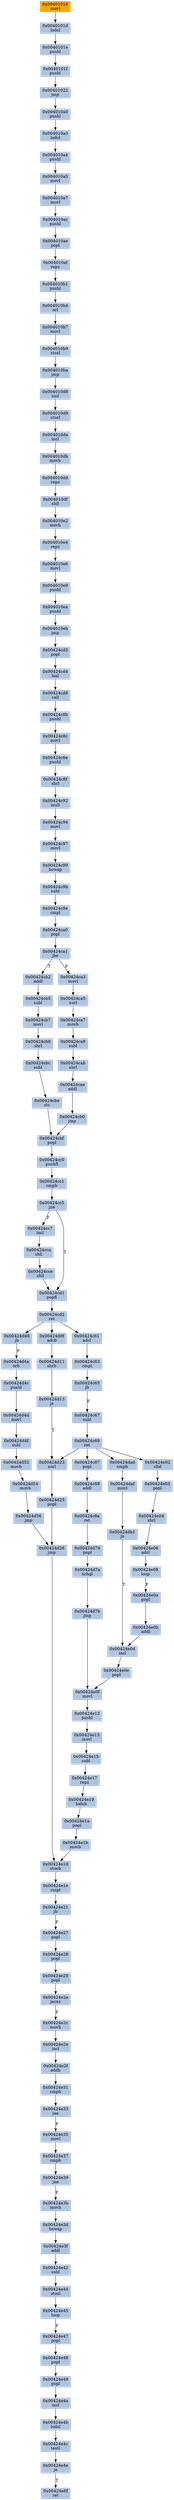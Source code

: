 strict digraph G {
	graph [bgcolor=transparent,
		name=G
	];
	node [color=lightsteelblue,
		fillcolor=lightsteelblue,
		shape=rectangle,
		style=filled
	];
	"0x00424e13"	[label="0x00424e13
movl"];
	"0x00424e15"	[label="0x00424e15
subl"];
	"0x00424e13" -> "0x00424e15"	[color="#000000"];
	"0x004010e6"	[label="0x004010e6
movl"];
	"0x004010e9"	[label="0x004010e9
pushl"];
	"0x004010e6" -> "0x004010e9"	[color="#000000"];
	"0x00424c97"	[label="0x00424c97
movl"];
	"0x00424c99"	[label="0x00424c99
bswap"];
	"0x00424c97" -> "0x00424c99"	[color="#000000"];
	"0x004010a4"	[label="0x004010a4
pushl"];
	"0x004010a5"	[label="0x004010a5
movl"];
	"0x004010a4" -> "0x004010a5"	[color="#000000"];
	"0x00424e0f"	[label="0x00424e0f
movl"];
	"0x00424e12"	[label="0x00424e12
pushl"];
	"0x00424e0f" -> "0x00424e12"	[color="#000000"];
	"0x00424cab"	[label="0x00424cab
shrl"];
	"0x00424cae"	[label="0x00424cae
addl"];
	"0x00424cab" -> "0x00424cae"	[color="#000000"];
	"0x00424e0e"	[label="0x00424e0e
popl"];
	"0x00424e0e" -> "0x00424e0f"	[color="#000000"];
	"0x00424cd8"	[label="0x00424cd8
call"];
	"0x00424c8b"	[label="0x00424c8b
pushl"];
	"0x00424cd8" -> "0x00424c8b"	[color="#000000"];
	"0x00424cd1"	[label="0x00424cd1
popfl"];
	"0x00424cd2"	[label="0x00424cd2
ret"];
	"0x00424cd1" -> "0x00424cd2"	[color="#000000"];
	"0x00424cbe"	[label="0x00424cbe
stc"];
	"0x00424cbf"	[label="0x00424cbf
popl"];
	"0x00424cbe" -> "0x00424cbf"	[color="#000000"];
	"0x00424e21"	[label="0x00424e21
jb"];
	"0x00424e27"	[label="0x00424e27
popl"];
	"0x00424e21" -> "0x00424e27"	[color="#000000",
		label=F];
	"0x004010e4"	[label="0x004010e4
repz"];
	"0x004010e4" -> "0x004010e6"	[color="#000000"];
	"0x00424e48"	[label="0x00424e48
popl"];
	"0x00424e49"	[label="0x00424e49
popl"];
	"0x00424e48" -> "0x00424e49"	[color="#000000"];
	"0x00424d4a"	[label="0x00424d4a
orb"];
	"0x00424d4c"	[label="0x00424d4c
pushl"];
	"0x00424d4a" -> "0x00424d4c"	[color="#000000"];
	"0x00424ca1"	[label="0x00424ca1
jbe"];
	"0x00424cb2"	[label="0x00424cb2
addl"];
	"0x00424ca1" -> "0x00424cb2"	[color="#000000",
		label=T];
	"0x00424ca3"	[label="0x00424ca3
movl"];
	"0x00424ca1" -> "0x00424ca3"	[color="#000000",
		label=F];
	"0x00424e3f"	[label="0x00424e3f
addl"];
	"0x00424e42"	[label="0x00424e42
subl"];
	"0x00424e3f" -> "0x00424e42"	[color="#000000"];
	"0x004010e2"	[label="0x004010e2
movb"];
	"0x004010e2" -> "0x004010e4"	[color="#000000"];
	"0x00424cb5"	[label="0x00424cb5
subl"];
	"0x00424cb2" -> "0x00424cb5"	[color="#000000"];
	"0x00424d26"	[label="0x00424d26
jmp"];
	"0x00424e1d"	[label="0x00424e1d
stosb"];
	"0x00424d26" -> "0x00424e1d"	[color="#000000"];
	"0x00424e6f"	[label="0x00424e6f
ret"];
	"0x00424cb0"	[label="0x00424cb0
jmp"];
	"0x00424cae" -> "0x00424cb0"	[color="#000000"];
	"0x004010af"	[label="0x004010af
repz"];
	"0x004010b1"	[label="0x004010b1
pushl"];
	"0x004010af" -> "0x004010b1"	[color="#000000"];
	"0x00424e3b"	[label="0x00424e3b
movb"];
	"0x00424e3d"	[label="0x00424e3d
bswap"];
	"0x00424e3b" -> "0x00424e3d"	[color="#000000"];
	"0x004010da"	[label="0x004010da
incl"];
	"0x004010db"	[label="0x004010db
movb"];
	"0x004010da" -> "0x004010db"	[color="#000000"];
	"0x00424e33"	[label="0x00424e33
jae"];
	"0x00424e35"	[label="0x00424e35
movl"];
	"0x00424e33" -> "0x00424e35"	[color="#000000",
		label=F];
	"0x004010b4"	[label="0x004010b4
orl"];
	"0x004010b1" -> "0x004010b4"	[color="#000000"];
	"0x00424e37"	[label="0x00424e37
cmpb"];
	"0x00424e39"	[label="0x00424e39
jne"];
	"0x00424e37" -> "0x00424e39"	[color="#000000"];
	"0x00424d54"	[label="0x00424d54
movb"];
	"0x00424d56"	[label="0x00424d56
jmp"];
	"0x00424d54" -> "0x00424d56"	[color="#000000"];
	"0x00424c8c"	[label="0x00424c8c
movl"];
	"0x00424c8b" -> "0x00424c8c"	[color="#000000"];
	"0x00424d0f"	[label="0x00424d0f
adcb"];
	"0x00424d11"	[label="0x00424d11
shrb"];
	"0x00424d0f" -> "0x00424d11"	[color="#000000"];
	"0x00424d52"	[label="0x00424d52
movb"];
	"0x00424d52" -> "0x00424d54"	[color="#000000"];
	"0x00424cbc"	[label="0x00424cbc
subl"];
	"0x00424cbc" -> "0x00424cbe"	[color="#000000"];
	"0x00424e28"	[label="0x00424e28
popl"];
	"0x00424e29"	[label="0x00424e29
popl"];
	"0x00424e28" -> "0x00424e29"	[color="#000000"];
	"0x00424e4e"	[label="0x00424e4e
je"];
	"0x00424e4e" -> "0x00424e6f"	[color="#000000",
		label=T];
	"0x00424e17"	[label="0x00424e17
repz"];
	"0x00424e19"	[label="0x00424e19
lodsb"];
	"0x00424e17" -> "0x00424e19"	[color="#000000"];
	"0x00424d25"	[label="0x00424d25
popl"];
	"0x00424d25" -> "0x00424d26"	[color="#000000"];
	"0x004010dd"	[label="0x004010dd
repz"];
	"0x004010df"	[label="0x004010df
shll"];
	"0x004010dd" -> "0x004010df"	[color="#000000"];
	"0x00401022"	[label="0x00401022
jmp"];
	"0x004010a0"	[label="0x004010a0
pushl"];
	"0x00401022" -> "0x004010a0"	[color="#000000"];
	"0x00424c67"	[label="0x00424c67
subl"];
	"0x00424c69"	[label="0x00424c69
ret"];
	"0x00424c67" -> "0x00424c69"	[color="#000000"];
	"0x00424e2e"	[label="0x00424e2e
incl"];
	"0x00424e2f"	[label="0x00424e2f
addb"];
	"0x00424e2e" -> "0x00424e2f"	[color="#000000"];
	"0x00424cce"	[label="0x00424cce
shll"];
	"0x00424cce" -> "0x00424cd1"	[color="#000000"];
	"0x0040101d"	[label="0x0040101d
lodsl"];
	"0x0040101e"	[label="0x0040101e
pushl"];
	"0x0040101d" -> "0x0040101e"	[color="#000000"];
	"0x00424d48"	[label="0x00424d48
jb"];
	"0x00424d48" -> "0x00424d4a"	[color="#000000",
		label=F];
	"0x00424c87"	[label="0x00424c87
popl"];
	"0x00424c88"	[label="0x00424c88
addl"];
	"0x00424c87" -> "0x00424c88"	[color="#000000"];
	"0x00424c63"	[label="0x00424c63
cmpl"];
	"0x00424c65"	[label="0x00424c65
jb"];
	"0x00424c63" -> "0x00424c65"	[color="#000000"];
	"0x00424d4d"	[label="0x00424d4d
movl"];
	"0x00424d4f"	[label="0x00424d4f
subl"];
	"0x00424d4d" -> "0x00424d4f"	[color="#000000"];
	"0x00424e06"	[label="0x00424e06
adcl"];
	"0x00424e08"	[label="0x00424e08
loop"];
	"0x00424e06" -> "0x00424e08"	[color="#000000"];
	"0x00424c8f"	[label="0x00424c8f
shrl"];
	"0x00424c92"	[label="0x00424c92
mull"];
	"0x00424c8f" -> "0x00424c92"	[color="#000000"];
	"0x00424e4a"	[label="0x00424e4a
incl"];
	"0x00424e49" -> "0x00424e4a"	[color="#000000"];
	"0x004010a7"	[label="0x004010a7
movl"];
	"0x004010a5" -> "0x004010a7"	[color="#000000"];
	"0x00424e04"	[label="0x00424e04
shrl"];
	"0x00424e04" -> "0x00424e06"	[color="#000000"];
	"0x00424e1b"	[label="0x00424e1b
movb"];
	"0x00424e1b" -> "0x00424e1d"	[color="#000000"];
	"0x00424e47"	[label="0x00424e47
popl"];
	"0x00424e47" -> "0x00424e48"	[color="#000000"];
	"0x00424e39" -> "0x00424e3b"	[color="#000000",
		label=F];
	"0x004010a3"	[label="0x004010a3
lodsl"];
	"0x004010a0" -> "0x004010a3"	[color="#000000"];
	"0x00424c8a"	[label="0x00424c8a
ret"];
	"0x00424d79"	[label="0x00424d79
popl"];
	"0x00424c8a" -> "0x00424d79"	[color="#000000"];
	"0x00424c94"	[label="0x00424c94
movl"];
	"0x00424c92" -> "0x00424c94"	[color="#000000"];
	"0x00424e35" -> "0x00424e37"	[color="#000000"];
	"0x00424db1"	[label="0x00424db1
jb"];
	"0x00424e0d"	[label="0x00424e0d
incl"];
	"0x00424db1" -> "0x00424e0d"	[color="#000000",
		label=T];
	"0x00424cd4"	[label="0x00424cd4
leal"];
	"0x00424cd4" -> "0x00424cd8"	[color="#000000"];
	"0x00424e4b"	[label="0x00424e4b
lodsl"];
	"0x00424e4c"	[label="0x00424e4c
testl"];
	"0x00424e4b" -> "0x00424e4c"	[color="#000000"];
	"0x00424d7b"	[label="0x00424d7b
jmp"];
	"0x00424d7b" -> "0x00424e0f"	[color="#000000"];
	"0x00424e15" -> "0x00424e17"	[color="#000000"];
	"0x00424c65" -> "0x00424c67"	[color="#000000",
		label=F];
	"0x00424dad"	[label="0x00424dad
cmpb"];
	"0x00424daf"	[label="0x00424daf
movl"];
	"0x00424dad" -> "0x00424daf"	[color="#000000"];
	"0x004010df" -> "0x004010e2"	[color="#000000"];
	"0x00424ca7"	[label="0x00424ca7
movb"];
	"0x00424ca9"	[label="0x00424ca9
subl"];
	"0x00424ca7" -> "0x00424ca9"	[color="#000000"];
	"0x00424cd2" -> "0x00424d0f"	[color="#000000"];
	"0x00424cd2" -> "0x00424d48"	[color="#000000"];
	"0x00424c61"	[label="0x00424c61
adcl"];
	"0x00424cd2" -> "0x00424c61"	[color="#000000"];
	"0x00424e4a" -> "0x00424e4b"	[color="#000000"];
	"0x00424e3d" -> "0x00424e3f"	[color="#000000"];
	"0x004010ac"	[label="0x004010ac
pushl"];
	"0x004010a7" -> "0x004010ac"	[color="#000000"];
	"0x00424e45"	[label="0x00424e45
loop"];
	"0x00424e45" -> "0x00424e47"	[color="#000000",
		label=F];
	"0x00424c8e"	[label="0x00424c8e
pushl"];
	"0x00424c8c" -> "0x00424c8e"	[color="#000000"];
	"0x00424d4f" -> "0x00424d52"	[color="#000000"];
	"0x00424cc5"	[label="0x00424cc5
jne"];
	"0x00424cc5" -> "0x00424cd1"	[color="#000000",
		label=T];
	"0x00424cc7"	[label="0x00424cc7
incl"];
	"0x00424cc5" -> "0x00424cc7"	[color="#000000",
		label=F];
	"0x004010b7"	[label="0x004010b7
movl"];
	"0x004010b4" -> "0x004010b7"	[color="#000000"];
	"0x00401018"	[color=lightgrey,
		fillcolor=orange,
		label="0x00401018
movl"];
	"0x00401018" -> "0x0040101d"	[color="#000000"];
	"0x004010ae"	[label="0x004010ae
popl"];
	"0x004010ac" -> "0x004010ae"	[color="#000000"];
	"0x00424e0d" -> "0x00424e0e"	[color="#000000"];
	"0x00424e1e"	[label="0x00424e1e
cmpl"];
	"0x00424e1d" -> "0x00424e1e"	[color="#000000"];
	"0x00424c69" -> "0x00424c87"	[color="#000000"];
	"0x00424c69" -> "0x00424dad"	[color="#000000"];
	"0x00424d23"	[label="0x00424d23
xorl"];
	"0x00424c69" -> "0x00424d23"	[color="#000000"];
	"0x00424e02"	[label="0x00424e02
cltd"];
	"0x00424c69" -> "0x00424e02"	[color="#000000"];
	"0x00424d23" -> "0x00424d25"	[color="#000000"];
	"0x00424d4c" -> "0x00424d4d"	[color="#000000"];
	"0x004010ae" -> "0x004010af"	[color="#000000"];
	"0x00424e1a"	[label="0x00424e1a
popl"];
	"0x00424e1a" -> "0x00424e1b"	[color="#000000"];
	"0x00424daf" -> "0x00424db1"	[color="#000000"];
	"0x004010ea"	[label="0x004010ea
pushl"];
	"0x004010e9" -> "0x004010ea"	[color="#000000"];
	"0x00424e27" -> "0x00424e28"	[color="#000000"];
	"0x00424c61" -> "0x00424c63"	[color="#000000"];
	"0x00424cc0"	[label="0x00424cc0
pushfl"];
	"0x00424cc1"	[label="0x00424cc1
cmpb"];
	"0x00424cc0" -> "0x00424cc1"	[color="#000000"];
	"0x00424c9e"	[label="0x00424c9e
cmpl"];
	"0x00424ca0"	[label="0x00424ca0
popl"];
	"0x00424c9e" -> "0x00424ca0"	[color="#000000"];
	"0x00424cb7"	[label="0x00424cb7
movl"];
	"0x00424cb5" -> "0x00424cb7"	[color="#000000"];
	"0x00424d7a"	[label="0x00424d7a
xchgl"];
	"0x00424d7a" -> "0x00424d7b"	[color="#000000"];
	"0x00424c94" -> "0x00424c97"	[color="#000000"];
	"0x00424cb9"	[label="0x00424cb9
shrl"];
	"0x00424cb9" -> "0x00424cbc"	[color="#000000"];
	"0x0040101f"	[label="0x0040101f
pushl"];
	"0x0040101e" -> "0x0040101f"	[color="#000000"];
	"0x00424d13"	[label="0x00424d13
je"];
	"0x00424d13" -> "0x00424d23"	[color="#000000",
		label=T];
	"0x00424e4c" -> "0x00424e4e"	[color="#000000"];
	"0x00424e44"	[label="0x00424e44
stosl"];
	"0x00424e42" -> "0x00424e44"	[color="#000000"];
	"0x004010eb"	[label="0x004010eb
jmp"];
	"0x004010ea" -> "0x004010eb"	[color="#000000"];
	"0x00424ca5"	[label="0x00424ca5
xorl"];
	"0x00424ca3" -> "0x00424ca5"	[color="#000000"];
	"0x004010db" -> "0x004010dd"	[color="#000000"];
	"0x004010d8"	[label="0x004010d8
incl"];
	"0x004010d9"	[label="0x004010d9
stosl"];
	"0x004010d8" -> "0x004010d9"	[color="#000000"];
	"0x004010d9" -> "0x004010da"	[color="#000000"];
	"0x00424c9b"	[label="0x00424c9b
subl"];
	"0x00424c99" -> "0x00424c9b"	[color="#000000"];
	"0x00424ca0" -> "0x00424ca1"	[color="#000000"];
	"0x00424e19" -> "0x00424e1a"	[color="#000000"];
	"0x00424ca9" -> "0x00424cab"	[color="#000000"];
	"0x00424cc1" -> "0x00424cc5"	[color="#000000"];
	"0x00424cb7" -> "0x00424cb9"	[color="#000000"];
	"0x00424cca"	[label="0x00424cca
shll"];
	"0x00424cca" -> "0x00424cce"	[color="#000000"];
	"0x00424e0b"	[label="0x00424e0b
addl"];
	"0x00424e0b" -> "0x00424e0d"	[color="#000000"];
	"0x00424cbf" -> "0x00424cc0"	[color="#000000"];
	"0x00424d79" -> "0x00424d7a"	[color="#000000"];
	"0x00424c9b" -> "0x00424c9e"	[color="#000000"];
	"0x004010ba"	[label="0x004010ba
jmp"];
	"0x004010ba" -> "0x004010d8"	[color="#000000"];
	"0x00424e03"	[label="0x00424e03
popl"];
	"0x00424e02" -> "0x00424e03"	[color="#000000"];
	"0x00424ca5" -> "0x00424ca7"	[color="#000000"];
	"0x0040101f" -> "0x00401022"	[color="#000000"];
	"0x00424cd3"	[label="0x00424cd3
popl"];
	"0x004010eb" -> "0x00424cd3"	[color="#000000"];
	"0x004010b9"	[label="0x004010b9
stosl"];
	"0x004010b7" -> "0x004010b9"	[color="#000000"];
	"0x00424cc7" -> "0x00424cca"	[color="#000000"];
	"0x00424d11" -> "0x00424d13"	[color="#000000"];
	"0x00424e2c"	[label="0x00424e2c
movb"];
	"0x00424e2c" -> "0x00424e2e"	[color="#000000"];
	"0x00424c8e" -> "0x00424c8f"	[color="#000000"];
	"0x00424cb0" -> "0x00424cbf"	[color="#000000"];
	"0x00424e0a"	[label="0x00424e0a
popl"];
	"0x00424e08" -> "0x00424e0a"	[color="#000000",
		label=F];
	"0x00424e31"	[label="0x00424e31
cmpb"];
	"0x00424e2f" -> "0x00424e31"	[color="#000000"];
	"0x00424e31" -> "0x00424e33"	[color="#000000"];
	"0x00424e2a"	[label="0x00424e2a
jecxz"];
	"0x00424e2a" -> "0x00424e2c"	[color="#000000",
		label=F];
	"0x00424cd3" -> "0x00424cd4"	[color="#000000"];
	"0x00424c88" -> "0x00424c8a"	[color="#000000"];
	"0x00424e03" -> "0x00424e04"	[color="#000000"];
	"0x00424d56" -> "0x00424d26"	[color="#000000"];
	"0x00424e29" -> "0x00424e2a"	[color="#000000"];
	"0x00424e1e" -> "0x00424e21"	[color="#000000"];
	"0x00424e12" -> "0x00424e13"	[color="#000000"];
	"0x004010b9" -> "0x004010ba"	[color="#000000"];
	"0x00424e0a" -> "0x00424e0b"	[color="#000000"];
	"0x00424e44" -> "0x00424e45"	[color="#000000"];
	"0x004010a3" -> "0x004010a4"	[color="#000000"];
}
